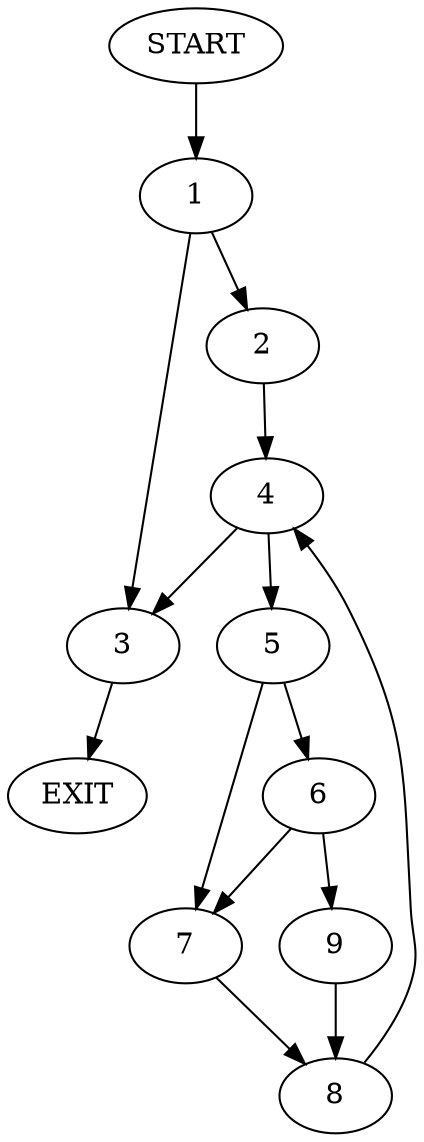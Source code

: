 digraph {
0 [label="START"]
10 [label="EXIT"]
0 -> 1
1 -> 2
1 -> 3
2 -> 4
3 -> 10
4 -> 5
4 -> 3
5 -> 6
5 -> 7
7 -> 8
6 -> 7
6 -> 9
9 -> 8
8 -> 4
}
